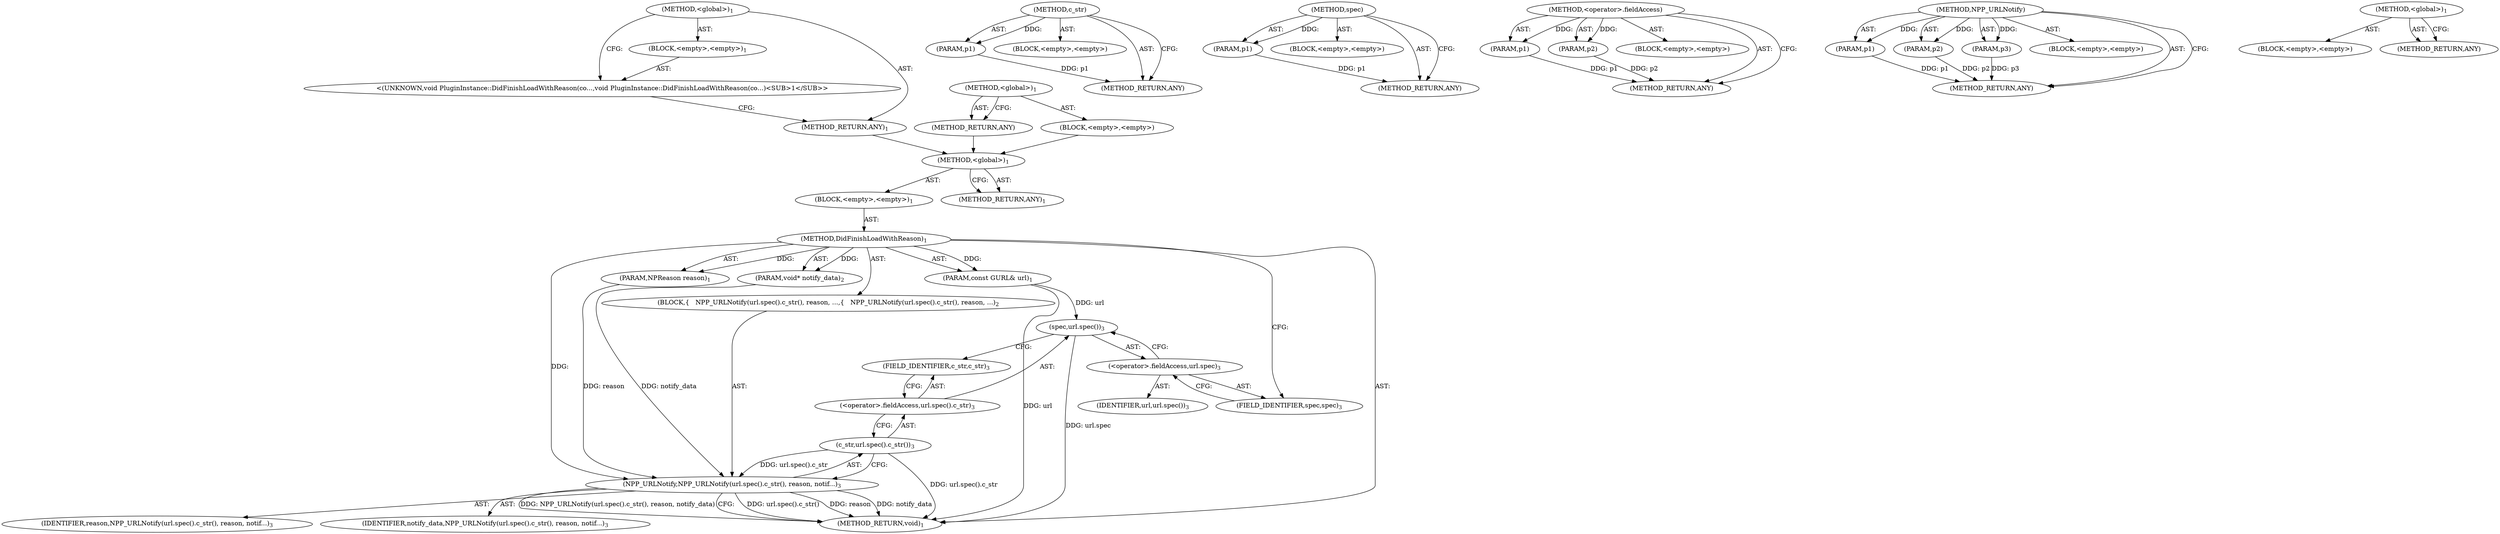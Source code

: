 digraph "&lt;global&gt;" {
vulnerable_6 [label=<(METHOD,&lt;global&gt;)<SUB>1</SUB>>];
vulnerable_7 [label=<(BLOCK,&lt;empty&gt;,&lt;empty&gt;)<SUB>1</SUB>>];
vulnerable_8 [label=<(METHOD,DidFinishLoadWithReason)<SUB>1</SUB>>];
vulnerable_9 [label=<(PARAM,const GURL&amp; url)<SUB>1</SUB>>];
vulnerable_10 [label=<(PARAM,NPReason reason)<SUB>1</SUB>>];
vulnerable_11 [label=<(PARAM,void* notify_data)<SUB>2</SUB>>];
vulnerable_12 [label=<(BLOCK,{
   NPP_URLNotify(url.spec().c_str(), reason, ...,{
   NPP_URLNotify(url.spec().c_str(), reason, ...)<SUB>2</SUB>>];
vulnerable_13 [label=<(NPP_URLNotify,NPP_URLNotify(url.spec().c_str(), reason, notif...)<SUB>3</SUB>>];
vulnerable_14 [label=<(c_str,url.spec().c_str())<SUB>3</SUB>>];
vulnerable_15 [label=<(&lt;operator&gt;.fieldAccess,url.spec().c_str)<SUB>3</SUB>>];
vulnerable_16 [label=<(spec,url.spec())<SUB>3</SUB>>];
vulnerable_17 [label=<(&lt;operator&gt;.fieldAccess,url.spec)<SUB>3</SUB>>];
vulnerable_18 [label=<(IDENTIFIER,url,url.spec())<SUB>3</SUB>>];
vulnerable_19 [label=<(FIELD_IDENTIFIER,spec,spec)<SUB>3</SUB>>];
vulnerable_20 [label=<(FIELD_IDENTIFIER,c_str,c_str)<SUB>3</SUB>>];
vulnerable_21 [label=<(IDENTIFIER,reason,NPP_URLNotify(url.spec().c_str(), reason, notif...)<SUB>3</SUB>>];
vulnerable_22 [label=<(IDENTIFIER,notify_data,NPP_URLNotify(url.spec().c_str(), reason, notif...)<SUB>3</SUB>>];
vulnerable_23 [label=<(METHOD_RETURN,void)<SUB>1</SUB>>];
vulnerable_25 [label=<(METHOD_RETURN,ANY)<SUB>1</SUB>>];
vulnerable_50 [label=<(METHOD,c_str)>];
vulnerable_51 [label=<(PARAM,p1)>];
vulnerable_52 [label=<(BLOCK,&lt;empty&gt;,&lt;empty&gt;)>];
vulnerable_53 [label=<(METHOD_RETURN,ANY)>];
vulnerable_59 [label=<(METHOD,spec)>];
vulnerable_60 [label=<(PARAM,p1)>];
vulnerable_61 [label=<(BLOCK,&lt;empty&gt;,&lt;empty&gt;)>];
vulnerable_62 [label=<(METHOD_RETURN,ANY)>];
vulnerable_54 [label=<(METHOD,&lt;operator&gt;.fieldAccess)>];
vulnerable_55 [label=<(PARAM,p1)>];
vulnerable_56 [label=<(PARAM,p2)>];
vulnerable_57 [label=<(BLOCK,&lt;empty&gt;,&lt;empty&gt;)>];
vulnerable_58 [label=<(METHOD_RETURN,ANY)>];
vulnerable_44 [label=<(METHOD,NPP_URLNotify)>];
vulnerable_45 [label=<(PARAM,p1)>];
vulnerable_46 [label=<(PARAM,p2)>];
vulnerable_47 [label=<(PARAM,p3)>];
vulnerable_48 [label=<(BLOCK,&lt;empty&gt;,&lt;empty&gt;)>];
vulnerable_49 [label=<(METHOD_RETURN,ANY)>];
vulnerable_38 [label=<(METHOD,&lt;global&gt;)<SUB>1</SUB>>];
vulnerable_39 [label=<(BLOCK,&lt;empty&gt;,&lt;empty&gt;)>];
vulnerable_40 [label=<(METHOD_RETURN,ANY)>];
fixed_6 [label=<(METHOD,&lt;global&gt;)<SUB>1</SUB>>];
fixed_7 [label=<(BLOCK,&lt;empty&gt;,&lt;empty&gt;)<SUB>1</SUB>>];
fixed_8 [label="<(UNKNOWN,void PluginInstance::DidFinishLoadWithReason(co...,void PluginInstance::DidFinishLoadWithReason(co...)<SUB>1</SUB>>"];
fixed_9 [label=<(METHOD_RETURN,ANY)<SUB>1</SUB>>];
fixed_14 [label=<(METHOD,&lt;global&gt;)<SUB>1</SUB>>];
fixed_15 [label=<(BLOCK,&lt;empty&gt;,&lt;empty&gt;)>];
fixed_16 [label=<(METHOD_RETURN,ANY)>];
vulnerable_6 -> vulnerable_7  [key=0, label="AST: "];
vulnerable_6 -> vulnerable_25  [key=0, label="AST: "];
vulnerable_6 -> vulnerable_25  [key=1, label="CFG: "];
vulnerable_7 -> vulnerable_8  [key=0, label="AST: "];
vulnerable_8 -> vulnerable_9  [key=0, label="AST: "];
vulnerable_8 -> vulnerable_9  [key=1, label="DDG: "];
vulnerable_8 -> vulnerable_10  [key=0, label="AST: "];
vulnerable_8 -> vulnerable_10  [key=1, label="DDG: "];
vulnerable_8 -> vulnerable_11  [key=0, label="AST: "];
vulnerable_8 -> vulnerable_11  [key=1, label="DDG: "];
vulnerable_8 -> vulnerable_12  [key=0, label="AST: "];
vulnerable_8 -> vulnerable_23  [key=0, label="AST: "];
vulnerable_8 -> vulnerable_19  [key=0, label="CFG: "];
vulnerable_8 -> vulnerable_13  [key=0, label="DDG: "];
vulnerable_9 -> vulnerable_23  [key=0, label="DDG: url"];
vulnerable_9 -> vulnerable_16  [key=0, label="DDG: url"];
vulnerable_10 -> vulnerable_13  [key=0, label="DDG: reason"];
vulnerable_11 -> vulnerable_13  [key=0, label="DDG: notify_data"];
vulnerable_12 -> vulnerable_13  [key=0, label="AST: "];
vulnerable_13 -> vulnerable_14  [key=0, label="AST: "];
vulnerable_13 -> vulnerable_21  [key=0, label="AST: "];
vulnerable_13 -> vulnerable_22  [key=0, label="AST: "];
vulnerable_13 -> vulnerable_23  [key=0, label="CFG: "];
vulnerable_13 -> vulnerable_23  [key=1, label="DDG: url.spec().c_str()"];
vulnerable_13 -> vulnerable_23  [key=2, label="DDG: reason"];
vulnerable_13 -> vulnerable_23  [key=3, label="DDG: notify_data"];
vulnerable_13 -> vulnerable_23  [key=4, label="DDG: NPP_URLNotify(url.spec().c_str(), reason, notify_data)"];
vulnerable_14 -> vulnerable_15  [key=0, label="AST: "];
vulnerable_14 -> vulnerable_13  [key=0, label="CFG: "];
vulnerable_14 -> vulnerable_13  [key=1, label="DDG: url.spec().c_str"];
vulnerable_14 -> vulnerable_23  [key=0, label="DDG: url.spec().c_str"];
vulnerable_15 -> vulnerable_16  [key=0, label="AST: "];
vulnerable_15 -> vulnerable_20  [key=0, label="AST: "];
vulnerable_15 -> vulnerable_14  [key=0, label="CFG: "];
vulnerable_16 -> vulnerable_17  [key=0, label="AST: "];
vulnerable_16 -> vulnerable_20  [key=0, label="CFG: "];
vulnerable_16 -> vulnerable_23  [key=0, label="DDG: url.spec"];
vulnerable_17 -> vulnerable_18  [key=0, label="AST: "];
vulnerable_17 -> vulnerable_19  [key=0, label="AST: "];
vulnerable_17 -> vulnerable_16  [key=0, label="CFG: "];
vulnerable_19 -> vulnerable_17  [key=0, label="CFG: "];
vulnerable_20 -> vulnerable_15  [key=0, label="CFG: "];
vulnerable_50 -> vulnerable_51  [key=0, label="AST: "];
vulnerable_50 -> vulnerable_51  [key=1, label="DDG: "];
vulnerable_50 -> vulnerable_52  [key=0, label="AST: "];
vulnerable_50 -> vulnerable_53  [key=0, label="AST: "];
vulnerable_50 -> vulnerable_53  [key=1, label="CFG: "];
vulnerable_51 -> vulnerable_53  [key=0, label="DDG: p1"];
vulnerable_59 -> vulnerable_60  [key=0, label="AST: "];
vulnerable_59 -> vulnerable_60  [key=1, label="DDG: "];
vulnerable_59 -> vulnerable_61  [key=0, label="AST: "];
vulnerable_59 -> vulnerable_62  [key=0, label="AST: "];
vulnerable_59 -> vulnerable_62  [key=1, label="CFG: "];
vulnerable_60 -> vulnerable_62  [key=0, label="DDG: p1"];
vulnerable_54 -> vulnerable_55  [key=0, label="AST: "];
vulnerable_54 -> vulnerable_55  [key=1, label="DDG: "];
vulnerable_54 -> vulnerable_57  [key=0, label="AST: "];
vulnerable_54 -> vulnerable_56  [key=0, label="AST: "];
vulnerable_54 -> vulnerable_56  [key=1, label="DDG: "];
vulnerable_54 -> vulnerable_58  [key=0, label="AST: "];
vulnerable_54 -> vulnerable_58  [key=1, label="CFG: "];
vulnerable_55 -> vulnerable_58  [key=0, label="DDG: p1"];
vulnerable_56 -> vulnerable_58  [key=0, label="DDG: p2"];
vulnerable_44 -> vulnerable_45  [key=0, label="AST: "];
vulnerable_44 -> vulnerable_45  [key=1, label="DDG: "];
vulnerable_44 -> vulnerable_48  [key=0, label="AST: "];
vulnerable_44 -> vulnerable_46  [key=0, label="AST: "];
vulnerable_44 -> vulnerable_46  [key=1, label="DDG: "];
vulnerable_44 -> vulnerable_49  [key=0, label="AST: "];
vulnerable_44 -> vulnerable_49  [key=1, label="CFG: "];
vulnerable_44 -> vulnerable_47  [key=0, label="AST: "];
vulnerable_44 -> vulnerable_47  [key=1, label="DDG: "];
vulnerable_45 -> vulnerable_49  [key=0, label="DDG: p1"];
vulnerable_46 -> vulnerable_49  [key=0, label="DDG: p2"];
vulnerable_47 -> vulnerable_49  [key=0, label="DDG: p3"];
vulnerable_38 -> vulnerable_39  [key=0, label="AST: "];
vulnerable_38 -> vulnerable_40  [key=0, label="AST: "];
vulnerable_38 -> vulnerable_40  [key=1, label="CFG: "];
fixed_6 -> fixed_7  [key=0, label="AST: "];
fixed_6 -> fixed_9  [key=0, label="AST: "];
fixed_6 -> fixed_8  [key=0, label="CFG: "];
fixed_7 -> fixed_8  [key=0, label="AST: "];
fixed_8 -> fixed_9  [key=0, label="CFG: "];
fixed_9 -> vulnerable_6  [key=0];
fixed_14 -> fixed_15  [key=0, label="AST: "];
fixed_14 -> fixed_16  [key=0, label="AST: "];
fixed_14 -> fixed_16  [key=1, label="CFG: "];
fixed_15 -> vulnerable_6  [key=0];
fixed_16 -> vulnerable_6  [key=0];
}
